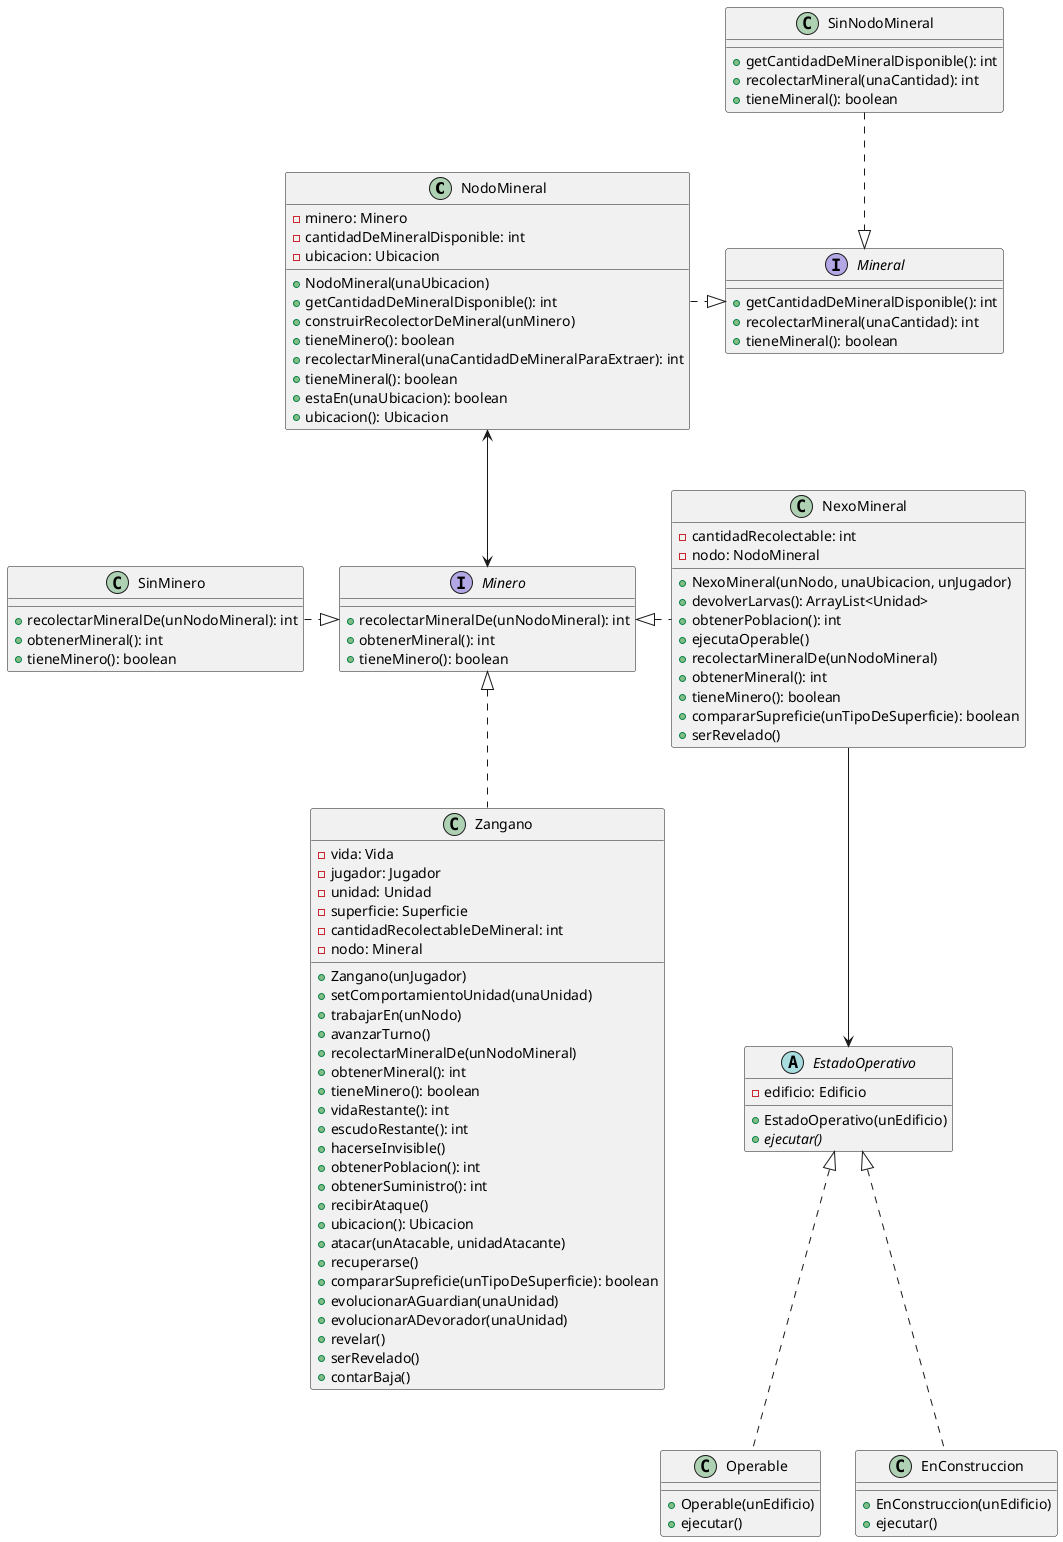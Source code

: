 @startuml

class NodoMineral{
	-minero: Minero
	-cantidadDeMineralDisponible: int
	-ubicacion: Ubicacion
	+NodoMineral(unaUbicacion)
	+getCantidadDeMineralDisponible(): int
	+construirRecolectorDeMineral(unMinero)
	+tieneMinero(): boolean
	+recolectarMineral(unaCantidadDeMineralParaExtraer): int
	+tieneMineral(): boolean
	+estaEn(unaUbicacion): boolean
	+ubicacion(): Ubicacion
}

interface Mineral {
    +getCantidadDeMineralDisponible(): int
    +recolectarMineral(unaCantidad): int
    +tieneMineral(): boolean
}

class SinNodoMineral {
    +getCantidadDeMineralDisponible(): int
    +recolectarMineral(unaCantidad): int
    +tieneMineral(): boolean
}

interface Minero{
	+recolectarMineralDe(unNodoMineral): int
	+obtenerMineral(): int
	+tieneMinero(): boolean
}

class SinMinero {
    +recolectarMineralDe(unNodoMineral): int
    +obtenerMineral(): int
    +tieneMinero(): boolean
}

class NexoMineral{
	-cantidadRecolectable: int
	-nodo: NodoMineral
	+NexoMineral(unNodo, unaUbicacion, unJugador)
	+devolverLarvas(): ArrayList<Unidad>
	+obtenerPoblacion(): int
	+ejecutaOperable()
	+recolectarMineralDe(unNodoMineral)
	+obtenerMineral(): int
	+tieneMinero(): boolean
	+compararSupreficie(unTipoDeSuperficie): boolean
	+serRevelado()
}

abstract class EstadoOperativo {
    -edificio: Edificio
    +EstadoOperativo(unEdificio)
    +{abstract} ejecutar()
}

class Operable{
    +Operable(unEdificio)
    +ejecutar()
}

class EnConstruccion{
    +EnConstruccion(unEdificio)
    +ejecutar()
}

class Zangano{
    -vida: Vida
    -jugador: Jugador
    -unidad: Unidad
    -superficie: Superficie
    -cantidadRecolectableDeMineral: int
    -nodo: Mineral
    +Zangano(unJugador)
    +setComportamientoUnidad(unaUnidad)
    +trabajarEn(unNodo)
    +avanzarTurno()
    +recolectarMineralDe(unNodoMineral)
    +obtenerMineral(): int
    +tieneMinero(): boolean
    +vidaRestante(): int
    +escudoRestante(): int
    +hacerseInvisible()
    +obtenerPoblacion(): int
    +obtenerSuministro(): int
    +recibirAtaque()
    +ubicacion(): Ubicacion
    +atacar(unAtacable, unidadAtacante)
    +recuperarse()
    +compararSupreficie(unTipoDeSuperficie): boolean
    +evolucionarAGuardian(unaUnidad)
    +evolucionarADevorador(unaUnidad)
    +revelar()
    +serRevelado()
    +contarBaja()
}

NexoMineral --> EstadoOperativo

EstadoOperativo <|.. Operable
EstadoOperativo <|.. EnConstruccion

Minero <|.left. SinMinero
Minero <|. NexoMineral
Minero <|.. Zangano

NodoMineral <--> Minero
NodoMineral .right.|> Mineral
SinNodoMineral ..|> Mineral

@enduml